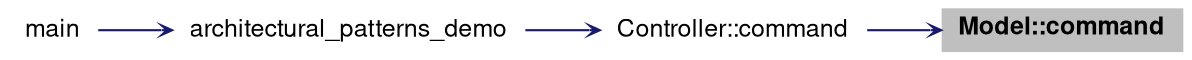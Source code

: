 digraph "Model::command"
{
 // LATEX_PDF_SIZE
  bgcolor="transparent";
  edge [fontname="Helvetica,Arial,sans-serif",fontsize=15,labelfontsize=15 arrowhead=open arrowtail=open arrowsize=0.5];
  node [fontname="Helvetica,Arial,sans-serif",fontsize=15,fontsize=12 shape=plaintext];
  rankdir="RL";
  Node1 [label=<<b>Model::command</b>>,height=0.2,width=0.4,color="black", fillcolor="grey75", style="filled", fontcolor="black",tooltip=" "];
  Node1 -> Node2 [dir="back",color="midnightblue",style="solid"];
  Node2 [label="Controller::command",height=0.2,width=0.4,color="black",URL="$structController.html#af9531d07a0bf9d651c6830e88b64f0ff",tooltip=" "];
  Node2 -> Node3 [dir="back",color="midnightblue",style="solid"];
  Node3 [label="architectural_patterns_demo",height=0.2,width=0.4,color="black",URL="$group__AP.html#gaa52033e9b5a5923880bf57a9afb7e751",tooltip=" "];
  Node3 -> Node4 [dir="back",color="midnightblue",style="solid"];
  Node4 [label="main",height=0.2,width=0.4,color="black",URL="$group__DP.html#gae66f6b31b5ad750f1fe042a706a4e3d4",tooltip=" "];
}
